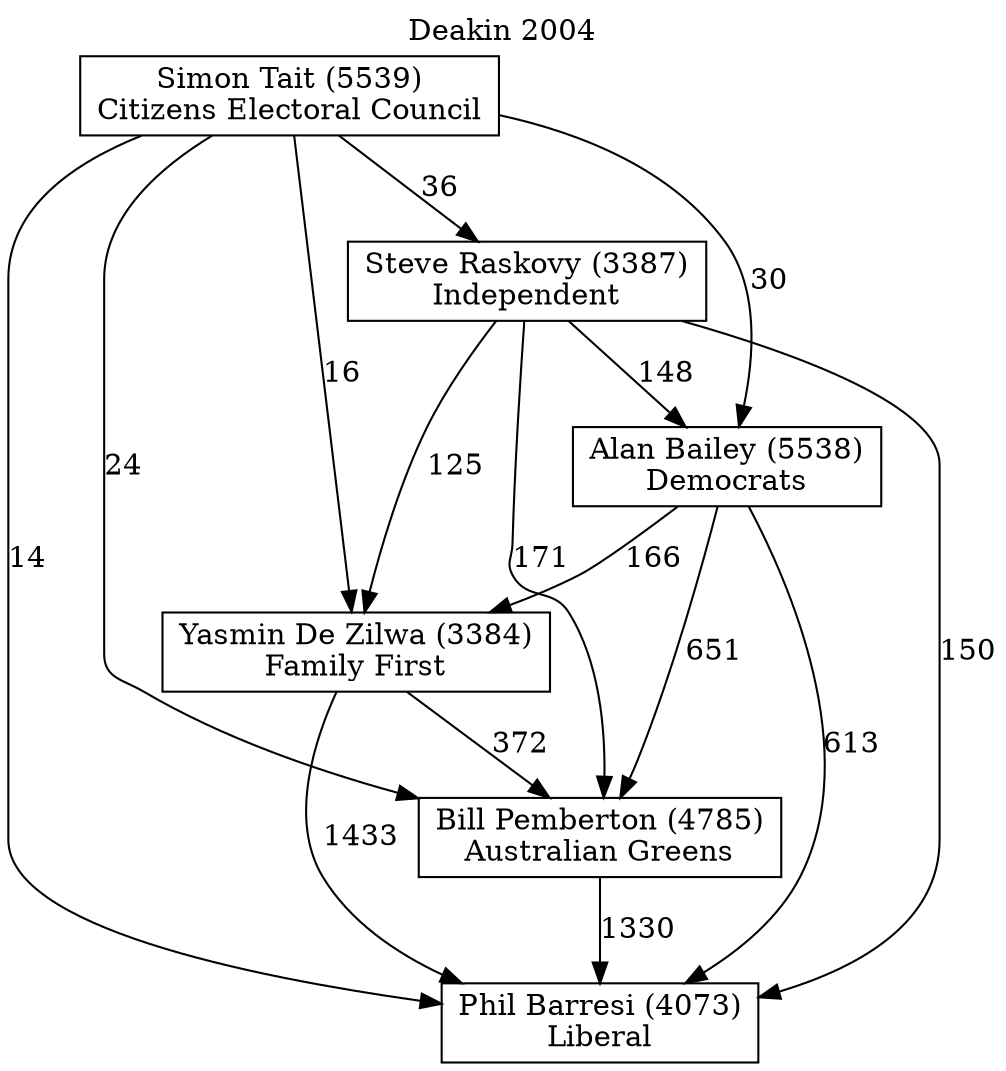 // House preference flow
digraph "Phil Barresi (4073)_Deakin_2004" {
	graph [label="Deakin 2004" labelloc=t mclimit=2]
	node [shape=box]
	"Phil Barresi (4073)" [label="Phil Barresi (4073)
Liberal"]
	"Bill Pemberton (4785)" [label="Bill Pemberton (4785)
Australian Greens"]
	"Yasmin De Zilwa (3384)" [label="Yasmin De Zilwa (3384)
Family First"]
	"Alan Bailey (5538)" [label="Alan Bailey (5538)
Democrats"]
	"Steve Raskovy (3387)" [label="Steve Raskovy (3387)
Independent"]
	"Simon Tait (5539)" [label="Simon Tait (5539)
Citizens Electoral Council"]
	"Bill Pemberton (4785)" -> "Phil Barresi (4073)" [label=1330]
	"Yasmin De Zilwa (3384)" -> "Bill Pemberton (4785)" [label=372]
	"Alan Bailey (5538)" -> "Yasmin De Zilwa (3384)" [label=166]
	"Steve Raskovy (3387)" -> "Alan Bailey (5538)" [label=148]
	"Simon Tait (5539)" -> "Steve Raskovy (3387)" [label=36]
	"Yasmin De Zilwa (3384)" -> "Phil Barresi (4073)" [label=1433]
	"Alan Bailey (5538)" -> "Phil Barresi (4073)" [label=613]
	"Steve Raskovy (3387)" -> "Phil Barresi (4073)" [label=150]
	"Simon Tait (5539)" -> "Phil Barresi (4073)" [label=14]
	"Simon Tait (5539)" -> "Alan Bailey (5538)" [label=30]
	"Steve Raskovy (3387)" -> "Yasmin De Zilwa (3384)" [label=125]
	"Simon Tait (5539)" -> "Yasmin De Zilwa (3384)" [label=16]
	"Alan Bailey (5538)" -> "Bill Pemberton (4785)" [label=651]
	"Steve Raskovy (3387)" -> "Bill Pemberton (4785)" [label=171]
	"Simon Tait (5539)" -> "Bill Pemberton (4785)" [label=24]
}
